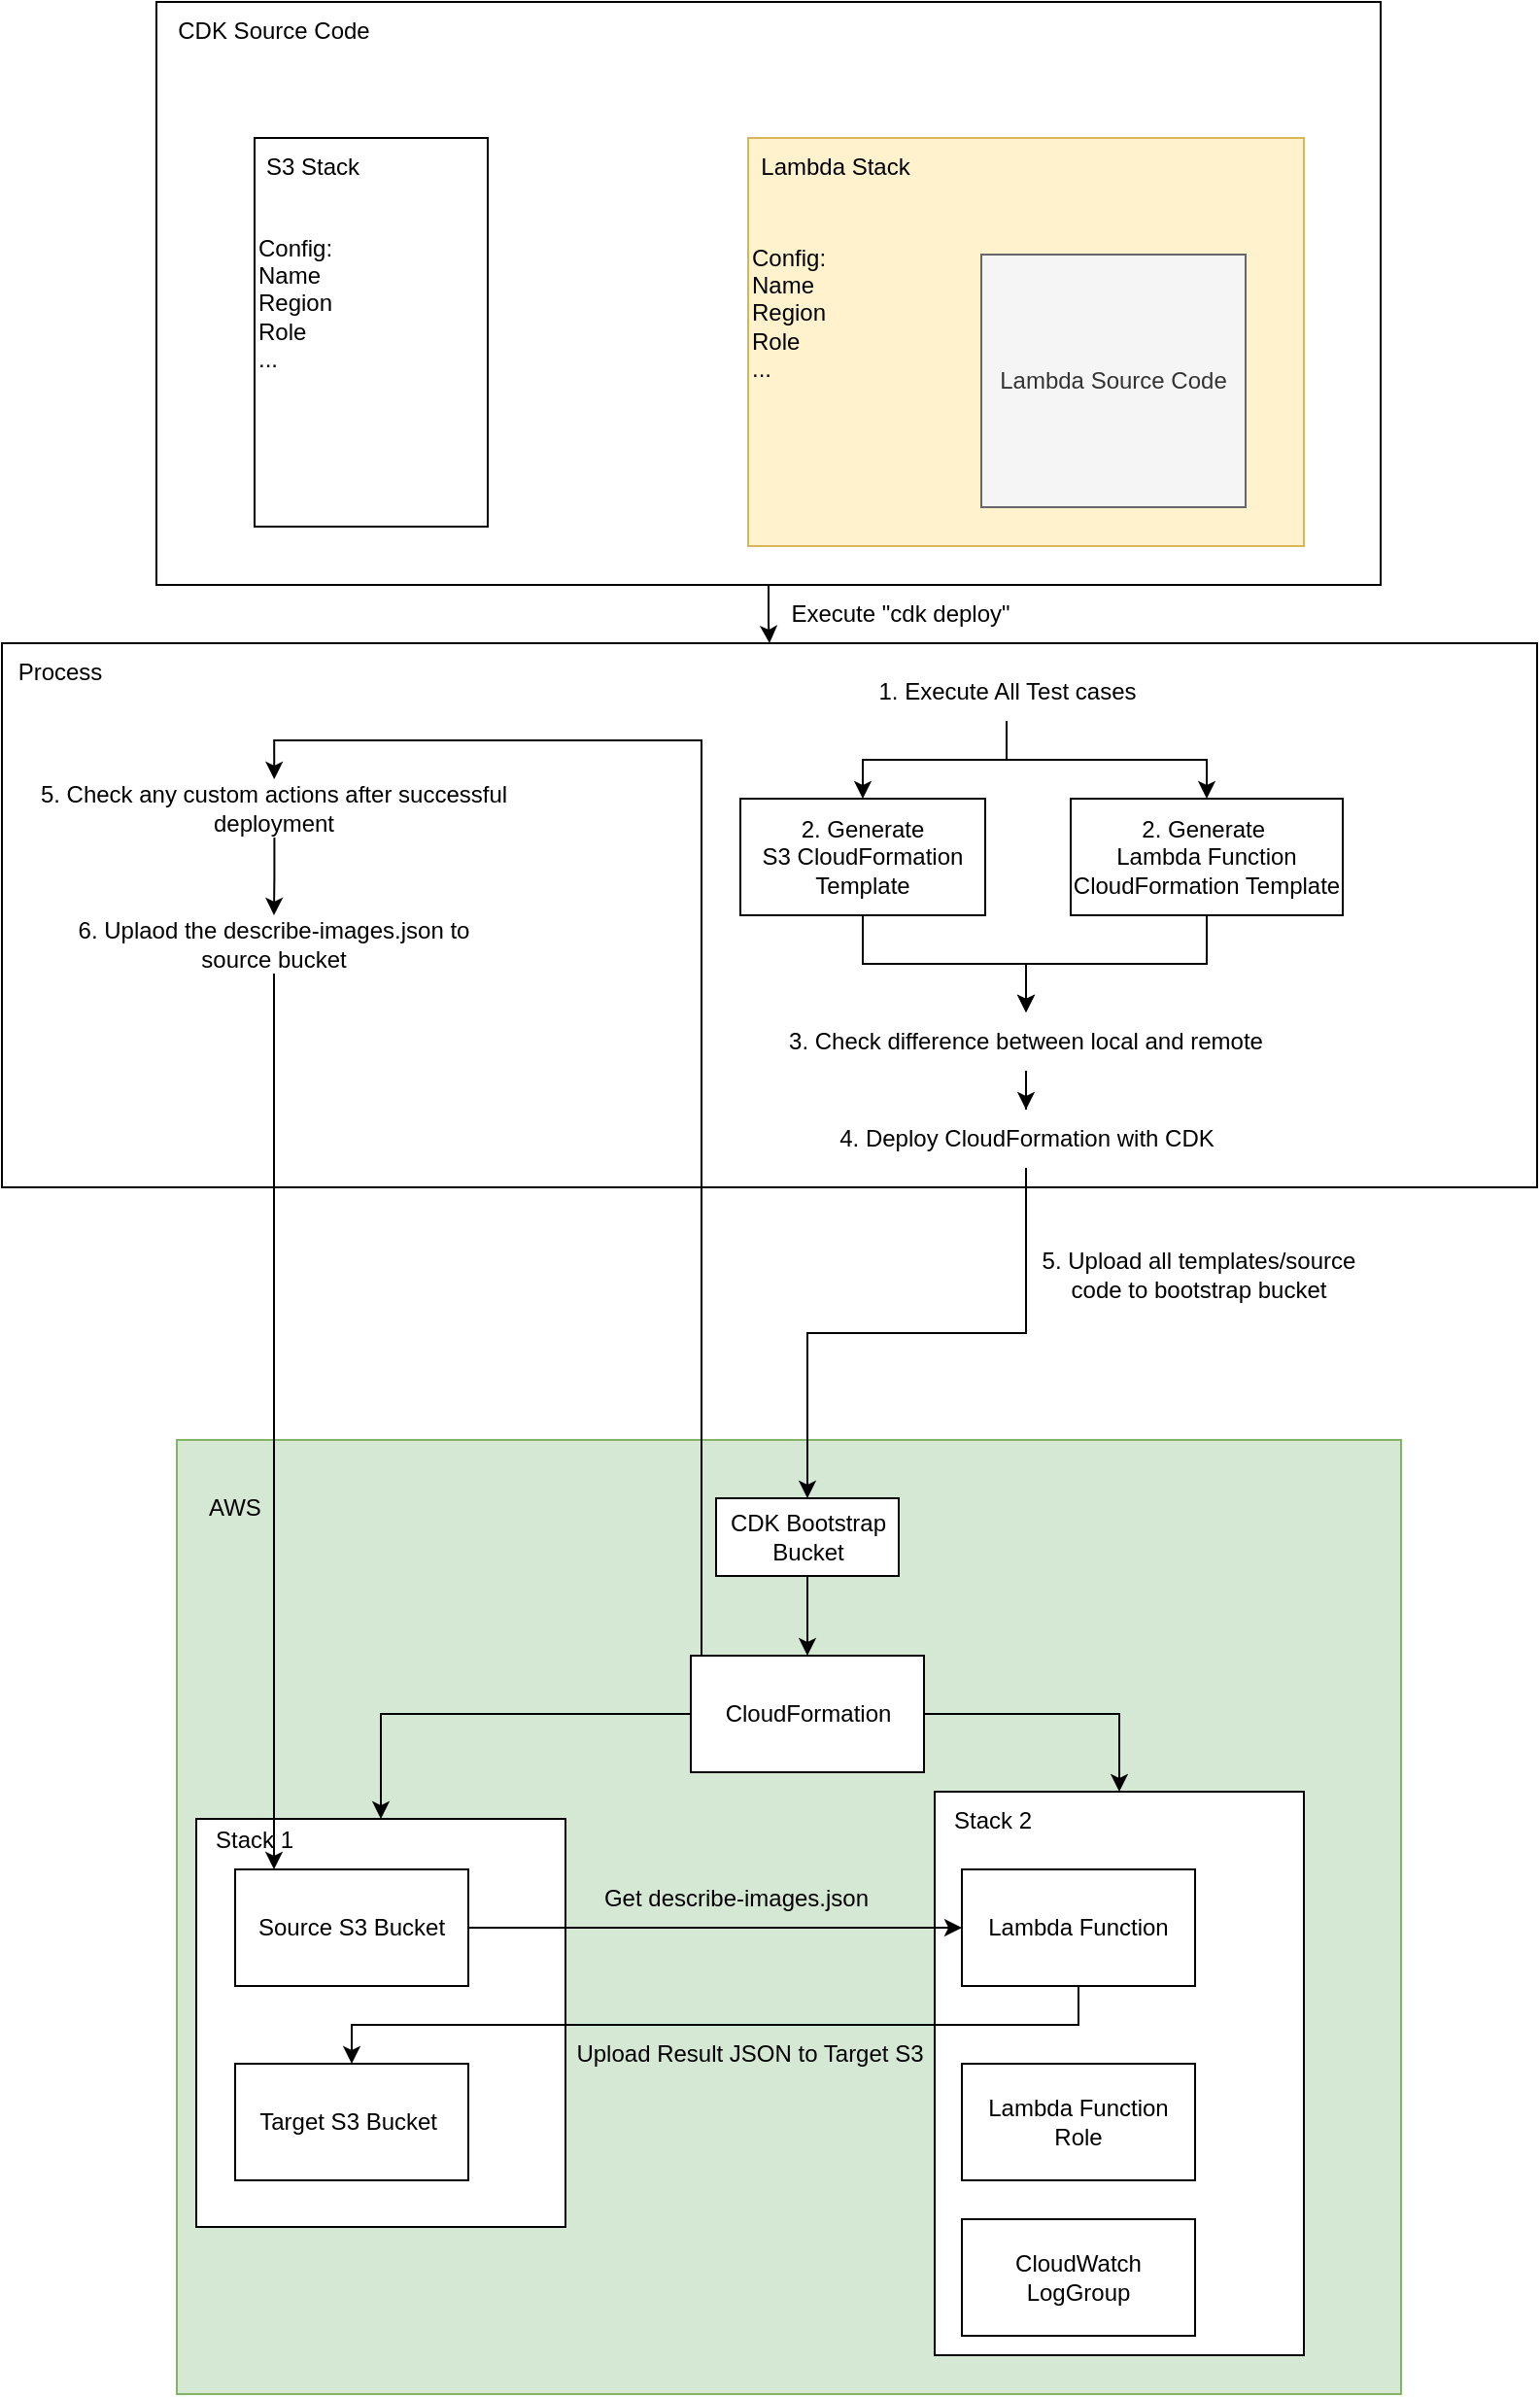 <mxfile version="24.8.4">
  <diagram name="Page-1" id="S9dw_1uFPNNPAlQ1tnYp">
    <mxGraphModel dx="1625" dy="897" grid="1" gridSize="10" guides="1" tooltips="1" connect="1" arrows="1" fold="1" page="1" pageScale="1" pageWidth="827" pageHeight="1169" math="0" shadow="0">
      <root>
        <mxCell id="0" />
        <mxCell id="1" parent="0" />
        <mxCell id="ZyGN23FuKiYCEg_8TYao-19" value="" style="rounded=0;whiteSpace=wrap;html=1;fillColor=none;" vertex="1" parent="1">
          <mxGeometry x="30" y="390" width="790" height="280" as="geometry" />
        </mxCell>
        <mxCell id="ZyGN23FuKiYCEg_8TYao-6" value="" style="rounded=0;whiteSpace=wrap;html=1;fillColor=#d5e8d4;strokeColor=#82b366;" vertex="1" parent="1">
          <mxGeometry x="120" y="800" width="630" height="491" as="geometry" />
        </mxCell>
        <mxCell id="ZyGN23FuKiYCEg_8TYao-32" value="" style="rounded=0;whiteSpace=wrap;html=1;" vertex="1" parent="1">
          <mxGeometry x="510" y="981" width="190" height="290" as="geometry" />
        </mxCell>
        <mxCell id="ZyGN23FuKiYCEg_8TYao-30" value="" style="rounded=0;whiteSpace=wrap;html=1;" vertex="1" parent="1">
          <mxGeometry x="130" y="995" width="190" height="210" as="geometry" />
        </mxCell>
        <mxCell id="ZyGN23FuKiYCEg_8TYao-74" style="edgeStyle=orthogonalEdgeStyle;rounded=0;orthogonalLoop=1;jettySize=auto;html=1;" edge="1" parent="1" source="ZyGN23FuKiYCEg_8TYao-1" target="ZyGN23FuKiYCEg_8TYao-19">
          <mxGeometry relative="1" as="geometry" />
        </mxCell>
        <mxCell id="ZyGN23FuKiYCEg_8TYao-1" value="" style="rounded=0;whiteSpace=wrap;html=1;fillColor=none;" vertex="1" parent="1">
          <mxGeometry x="109.5" y="60" width="630" height="300" as="geometry" />
        </mxCell>
        <mxCell id="ZyGN23FuKiYCEg_8TYao-3" value="CDK Source Code" style="text;html=1;align=center;verticalAlign=middle;whiteSpace=wrap;rounded=0;" vertex="1" parent="1">
          <mxGeometry x="110" y="60" width="120" height="30" as="geometry" />
        </mxCell>
        <mxCell id="ZyGN23FuKiYCEg_8TYao-7" value="" style="rounded=0;whiteSpace=wrap;html=1;" vertex="1" parent="1">
          <mxGeometry x="160" y="130" width="120" height="200" as="geometry" />
        </mxCell>
        <mxCell id="ZyGN23FuKiYCEg_8TYao-8" value="" style="rounded=0;whiteSpace=wrap;html=1;fillColor=#fff2cc;strokeColor=#d6b656;" vertex="1" parent="1">
          <mxGeometry x="414" y="130" width="286" height="210" as="geometry" />
        </mxCell>
        <mxCell id="ZyGN23FuKiYCEg_8TYao-9" value="&lt;span style=&quot;background-color: initial;&quot;&gt;Lambda&lt;/span&gt;&amp;nbsp;Source Code" style="rounded=0;whiteSpace=wrap;html=1;fillColor=#f5f5f5;fontColor=#333333;strokeColor=#666666;" vertex="1" parent="1">
          <mxGeometry x="534" y="190" width="136" height="130" as="geometry" />
        </mxCell>
        <mxCell id="ZyGN23FuKiYCEg_8TYao-10" value="Lambda Stack" style="text;html=1;align=center;verticalAlign=middle;whiteSpace=wrap;rounded=0;" vertex="1" parent="1">
          <mxGeometry x="414" y="130" width="90" height="30" as="geometry" />
        </mxCell>
        <mxCell id="ZyGN23FuKiYCEg_8TYao-12" value="S3 Stack" style="text;html=1;align=center;verticalAlign=middle;whiteSpace=wrap;rounded=0;" vertex="1" parent="1">
          <mxGeometry x="160" y="130" width="60" height="30" as="geometry" />
        </mxCell>
        <mxCell id="ZyGN23FuKiYCEg_8TYao-13" value="Config:&lt;div&gt;Name&lt;br&gt;Region&lt;br&gt;Role&lt;/div&gt;&lt;div&gt;...&lt;/div&gt;" style="text;html=1;align=left;verticalAlign=middle;whiteSpace=wrap;rounded=0;" vertex="1" parent="1">
          <mxGeometry x="160" y="155" width="120" height="120" as="geometry" />
        </mxCell>
        <mxCell id="ZyGN23FuKiYCEg_8TYao-16" value="Config:&lt;div&gt;Name&lt;br&gt;Region&lt;br&gt;Role&lt;/div&gt;&lt;div&gt;...&lt;/div&gt;" style="text;html=1;align=left;verticalAlign=middle;whiteSpace=wrap;rounded=0;" vertex="1" parent="1">
          <mxGeometry x="414" y="160" width="120" height="120" as="geometry" />
        </mxCell>
        <mxCell id="ZyGN23FuKiYCEg_8TYao-41" style="edgeStyle=orthogonalEdgeStyle;rounded=0;orthogonalLoop=1;jettySize=auto;html=1;" edge="1" parent="1" source="ZyGN23FuKiYCEg_8TYao-5" target="ZyGN23FuKiYCEg_8TYao-38">
          <mxGeometry relative="1" as="geometry" />
        </mxCell>
        <mxCell id="ZyGN23FuKiYCEg_8TYao-5" value="&lt;div&gt;2. Generate&lt;/div&gt;S3 CloudFormation Template" style="rounded=0;whiteSpace=wrap;html=1;" vertex="1" parent="1">
          <mxGeometry x="410" y="470" width="126" height="60" as="geometry" />
        </mxCell>
        <mxCell id="ZyGN23FuKiYCEg_8TYao-42" style="edgeStyle=orthogonalEdgeStyle;rounded=0;orthogonalLoop=1;jettySize=auto;html=1;" edge="1" parent="1" source="ZyGN23FuKiYCEg_8TYao-4" target="ZyGN23FuKiYCEg_8TYao-38">
          <mxGeometry relative="1" as="geometry" />
        </mxCell>
        <mxCell id="ZyGN23FuKiYCEg_8TYao-4" value="2. Generate&amp;nbsp;&lt;div&gt;Lambda Function CloudFormation Template&lt;/div&gt;" style="rounded=0;whiteSpace=wrap;html=1;" vertex="1" parent="1">
          <mxGeometry x="580" y="470" width="140" height="60" as="geometry" />
        </mxCell>
        <mxCell id="ZyGN23FuKiYCEg_8TYao-82" style="edgeStyle=orthogonalEdgeStyle;rounded=0;orthogonalLoop=1;jettySize=auto;html=1;" edge="1" parent="1" source="ZyGN23FuKiYCEg_8TYao-23" target="ZyGN23FuKiYCEg_8TYao-81">
          <mxGeometry relative="1" as="geometry" />
        </mxCell>
        <mxCell id="ZyGN23FuKiYCEg_8TYao-23" value="4. Deploy CloudFormation with CDK" style="text;html=1;align=center;verticalAlign=middle;whiteSpace=wrap;rounded=0;" vertex="1" parent="1">
          <mxGeometry x="456.5" y="630" width="201" height="30" as="geometry" />
        </mxCell>
        <mxCell id="ZyGN23FuKiYCEg_8TYao-24" value="AWS" style="text;html=1;align=center;verticalAlign=middle;whiteSpace=wrap;rounded=0;" vertex="1" parent="1">
          <mxGeometry x="120" y="820" width="60" height="30" as="geometry" />
        </mxCell>
        <mxCell id="ZyGN23FuKiYCEg_8TYao-46" style="edgeStyle=orthogonalEdgeStyle;rounded=0;orthogonalLoop=1;jettySize=auto;html=1;" edge="1" parent="1" source="ZyGN23FuKiYCEg_8TYao-25" target="ZyGN23FuKiYCEg_8TYao-30">
          <mxGeometry relative="1" as="geometry" />
        </mxCell>
        <mxCell id="ZyGN23FuKiYCEg_8TYao-47" style="edgeStyle=orthogonalEdgeStyle;rounded=0;orthogonalLoop=1;jettySize=auto;html=1;" edge="1" parent="1" source="ZyGN23FuKiYCEg_8TYao-25" target="ZyGN23FuKiYCEg_8TYao-32">
          <mxGeometry relative="1" as="geometry" />
        </mxCell>
        <mxCell id="ZyGN23FuKiYCEg_8TYao-50" style="edgeStyle=orthogonalEdgeStyle;rounded=0;orthogonalLoop=1;jettySize=auto;html=1;" edge="1" parent="1" source="ZyGN23FuKiYCEg_8TYao-26" target="ZyGN23FuKiYCEg_8TYao-28">
          <mxGeometry relative="1" as="geometry" />
        </mxCell>
        <mxCell id="ZyGN23FuKiYCEg_8TYao-26" value="Source S3&amp;nbsp;&lt;span style=&quot;background-color: initial;&quot;&gt;Bucket&lt;/span&gt;" style="rounded=0;whiteSpace=wrap;html=1;" vertex="1" parent="1">
          <mxGeometry x="150" y="1021" width="120" height="60" as="geometry" />
        </mxCell>
        <mxCell id="ZyGN23FuKiYCEg_8TYao-78" style="edgeStyle=orthogonalEdgeStyle;rounded=0;orthogonalLoop=1;jettySize=auto;html=1;" edge="1" parent="1" source="ZyGN23FuKiYCEg_8TYao-28" target="ZyGN23FuKiYCEg_8TYao-29">
          <mxGeometry relative="1" as="geometry">
            <Array as="points">
              <mxPoint x="584" y="1101" />
              <mxPoint x="210" y="1101" />
            </Array>
          </mxGeometry>
        </mxCell>
        <mxCell id="ZyGN23FuKiYCEg_8TYao-28" value="Lambda Function" style="rounded=0;whiteSpace=wrap;html=1;" vertex="1" parent="1">
          <mxGeometry x="524" y="1021" width="120" height="60" as="geometry" />
        </mxCell>
        <mxCell id="ZyGN23FuKiYCEg_8TYao-29" value="Target S3&amp;nbsp;&lt;span style=&quot;background-color: initial;&quot;&gt;Bucket&lt;/span&gt;&lt;span style=&quot;background-color: initial;&quot;&gt;&amp;nbsp;&lt;/span&gt;" style="rounded=0;whiteSpace=wrap;html=1;" vertex="1" parent="1">
          <mxGeometry x="150" y="1121" width="120" height="60" as="geometry" />
        </mxCell>
        <mxCell id="ZyGN23FuKiYCEg_8TYao-31" value="Stack 1" style="text;html=1;align=center;verticalAlign=middle;whiteSpace=wrap;rounded=0;" vertex="1" parent="1">
          <mxGeometry x="130" y="991" width="60" height="30" as="geometry" />
        </mxCell>
        <mxCell id="ZyGN23FuKiYCEg_8TYao-33" value="Stack 2" style="text;html=1;align=center;verticalAlign=middle;whiteSpace=wrap;rounded=0;" vertex="1" parent="1">
          <mxGeometry x="510" y="981" width="60" height="30" as="geometry" />
        </mxCell>
        <mxCell id="ZyGN23FuKiYCEg_8TYao-34" value="Lambda Function Role" style="rounded=0;whiteSpace=wrap;html=1;" vertex="1" parent="1">
          <mxGeometry x="524" y="1121" width="120" height="60" as="geometry" />
        </mxCell>
        <mxCell id="ZyGN23FuKiYCEg_8TYao-36" value="Execute &quot;cdk deploy&quot;" style="text;html=1;align=center;verticalAlign=middle;whiteSpace=wrap;rounded=0;" vertex="1" parent="1">
          <mxGeometry x="427.13" y="360" width="130.5" height="30" as="geometry" />
        </mxCell>
        <mxCell id="ZyGN23FuKiYCEg_8TYao-39" style="edgeStyle=orthogonalEdgeStyle;rounded=0;orthogonalLoop=1;jettySize=auto;html=1;" edge="1" parent="1" source="ZyGN23FuKiYCEg_8TYao-37" target="ZyGN23FuKiYCEg_8TYao-5">
          <mxGeometry relative="1" as="geometry" />
        </mxCell>
        <mxCell id="ZyGN23FuKiYCEg_8TYao-40" style="edgeStyle=orthogonalEdgeStyle;rounded=0;orthogonalLoop=1;jettySize=auto;html=1;" edge="1" parent="1" source="ZyGN23FuKiYCEg_8TYao-37" target="ZyGN23FuKiYCEg_8TYao-4">
          <mxGeometry relative="1" as="geometry" />
        </mxCell>
        <mxCell id="ZyGN23FuKiYCEg_8TYao-37" value="1. Execute All Test cases" style="text;html=1;align=center;verticalAlign=middle;whiteSpace=wrap;rounded=0;" vertex="1" parent="1">
          <mxGeometry x="446.5" y="400" width="201" height="30" as="geometry" />
        </mxCell>
        <mxCell id="ZyGN23FuKiYCEg_8TYao-66" style="edgeStyle=orthogonalEdgeStyle;rounded=0;orthogonalLoop=1;jettySize=auto;html=1;" edge="1" parent="1" source="ZyGN23FuKiYCEg_8TYao-38" target="ZyGN23FuKiYCEg_8TYao-23">
          <mxGeometry relative="1" as="geometry" />
        </mxCell>
        <mxCell id="ZyGN23FuKiYCEg_8TYao-38" value="3. Check difference between local and remote" style="text;html=1;align=center;verticalAlign=middle;whiteSpace=wrap;rounded=0;" vertex="1" parent="1">
          <mxGeometry x="427.13" y="580" width="259.75" height="30" as="geometry" />
        </mxCell>
        <mxCell id="ZyGN23FuKiYCEg_8TYao-76" style="edgeStyle=orthogonalEdgeStyle;rounded=0;orthogonalLoop=1;jettySize=auto;html=1;" edge="1" parent="1" source="ZyGN23FuKiYCEg_8TYao-49" target="ZyGN23FuKiYCEg_8TYao-26">
          <mxGeometry relative="1" as="geometry">
            <Array as="points">
              <mxPoint x="170" y="800" />
              <mxPoint x="170" y="800" />
            </Array>
          </mxGeometry>
        </mxCell>
        <mxCell id="ZyGN23FuKiYCEg_8TYao-49" value="6. Uplaod the&amp;nbsp;describe-images.json to source bucket" style="text;html=1;align=center;verticalAlign=middle;whiteSpace=wrap;rounded=0;" vertex="1" parent="1">
          <mxGeometry x="67" y="530" width="206" height="30" as="geometry" />
        </mxCell>
        <mxCell id="ZyGN23FuKiYCEg_8TYao-52" value="Get describe-images.json" style="text;html=1;align=center;verticalAlign=middle;whiteSpace=wrap;rounded=0;" vertex="1" parent="1">
          <mxGeometry x="330" y="1021" width="155.5" height="30" as="geometry" />
        </mxCell>
        <mxCell id="ZyGN23FuKiYCEg_8TYao-53" value="&lt;div&gt;Upload Result JSON to Target S3&lt;/div&gt;" style="text;html=1;align=center;verticalAlign=middle;whiteSpace=wrap;rounded=0;" vertex="1" parent="1">
          <mxGeometry x="320.25" y="1101" width="189.75" height="30" as="geometry" />
        </mxCell>
        <mxCell id="ZyGN23FuKiYCEg_8TYao-54" value="&lt;div&gt;CloudWatch LogGroup&lt;/div&gt;" style="rounded=0;whiteSpace=wrap;html=1;" vertex="1" parent="1">
          <mxGeometry x="524" y="1201" width="120" height="60" as="geometry" />
        </mxCell>
        <mxCell id="ZyGN23FuKiYCEg_8TYao-72" style="edgeStyle=orthogonalEdgeStyle;rounded=0;orthogonalLoop=1;jettySize=auto;html=1;" edge="1" parent="1" source="ZyGN23FuKiYCEg_8TYao-59" target="ZyGN23FuKiYCEg_8TYao-49">
          <mxGeometry relative="1" as="geometry" />
        </mxCell>
        <mxCell id="ZyGN23FuKiYCEg_8TYao-59" value="&lt;div&gt;5. Check any custom actions after successful deployment&lt;/div&gt;" style="text;html=1;align=center;verticalAlign=middle;whiteSpace=wrap;rounded=0;" vertex="1" parent="1">
          <mxGeometry x="40.25" y="460" width="259.75" height="30" as="geometry" />
        </mxCell>
        <mxCell id="ZyGN23FuKiYCEg_8TYao-85" style="edgeStyle=orthogonalEdgeStyle;rounded=0;orthogonalLoop=1;jettySize=auto;html=1;entryX=0.5;entryY=0;entryDx=0;entryDy=0;" edge="1" parent="1" source="ZyGN23FuKiYCEg_8TYao-25" target="ZyGN23FuKiYCEg_8TYao-59">
          <mxGeometry relative="1" as="geometry">
            <Array as="points">
              <mxPoint x="390" y="440" />
              <mxPoint x="170" y="440" />
            </Array>
          </mxGeometry>
        </mxCell>
        <mxCell id="ZyGN23FuKiYCEg_8TYao-25" value="&lt;div&gt;CloudFormation&lt;/div&gt;" style="rounded=0;whiteSpace=wrap;html=1;" vertex="1" parent="1">
          <mxGeometry x="384.5" y="911" width="120" height="60" as="geometry" />
        </mxCell>
        <mxCell id="ZyGN23FuKiYCEg_8TYao-80" value="Process" style="text;html=1;align=center;verticalAlign=middle;whiteSpace=wrap;rounded=0;" vertex="1" parent="1">
          <mxGeometry x="30" y="390" width="60" height="30" as="geometry" />
        </mxCell>
        <mxCell id="ZyGN23FuKiYCEg_8TYao-83" style="edgeStyle=orthogonalEdgeStyle;rounded=0;orthogonalLoop=1;jettySize=auto;html=1;" edge="1" parent="1" source="ZyGN23FuKiYCEg_8TYao-81" target="ZyGN23FuKiYCEg_8TYao-25">
          <mxGeometry relative="1" as="geometry" />
        </mxCell>
        <mxCell id="ZyGN23FuKiYCEg_8TYao-81" value="CDK Bootstrap Bucket" style="rounded=0;whiteSpace=wrap;html=1;" vertex="1" parent="1">
          <mxGeometry x="397.5" y="830" width="94" height="40" as="geometry" />
        </mxCell>
        <mxCell id="ZyGN23FuKiYCEg_8TYao-84" value="5. Upload all templates/source code to bootstrap bucket" style="text;html=1;align=center;verticalAlign=middle;whiteSpace=wrap;rounded=0;" vertex="1" parent="1">
          <mxGeometry x="557.63" y="700" width="176" height="30" as="geometry" />
        </mxCell>
      </root>
    </mxGraphModel>
  </diagram>
</mxfile>
